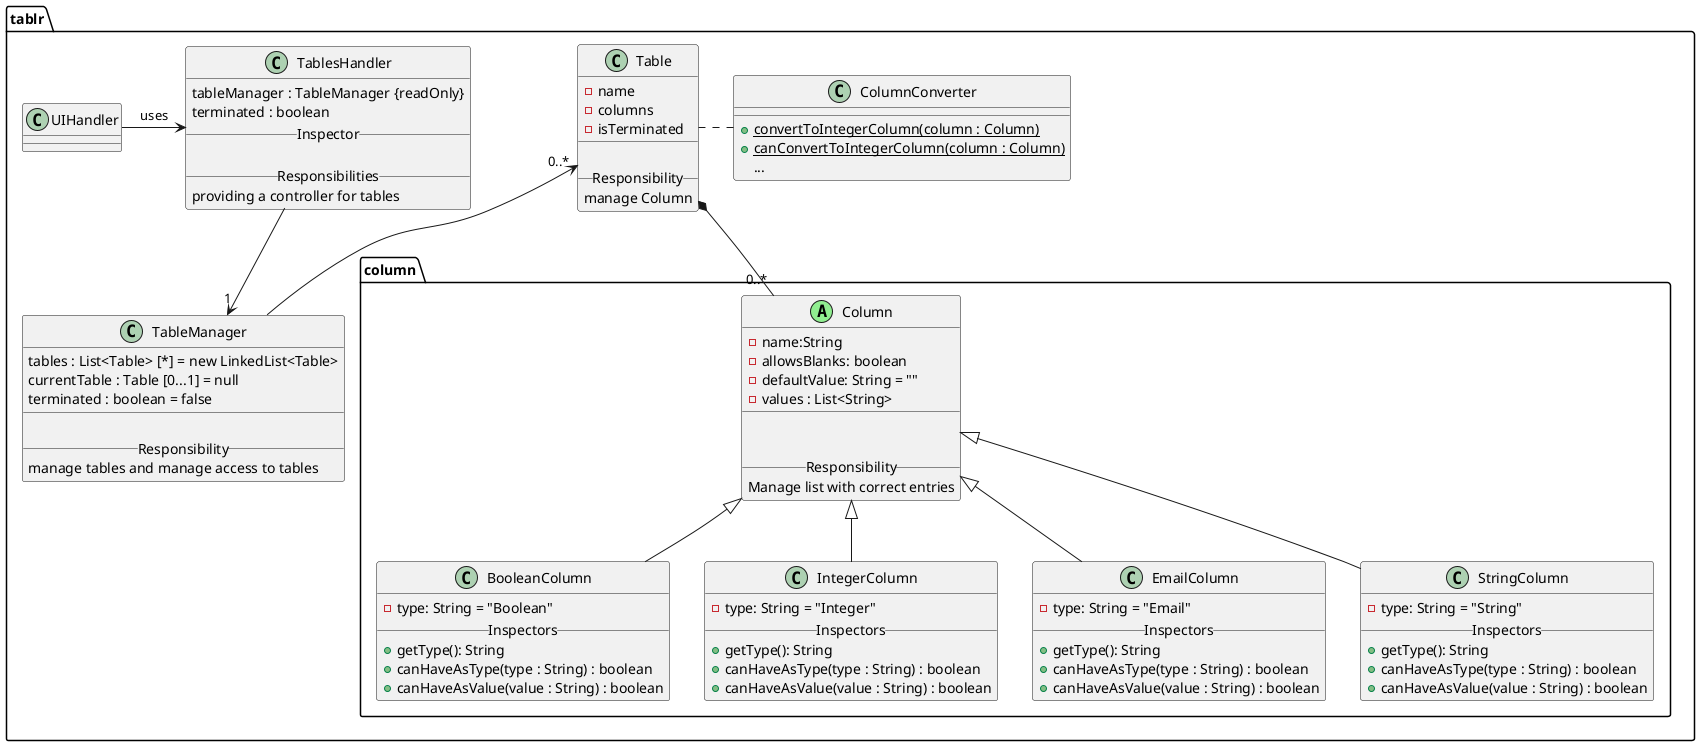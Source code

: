 @startuml

package "tablr" {

    class ColumnConverter{
        ____
        +convertToIntegerColumn(column : Column) {static}
        +canConvertToIntegerColumn(column : Column) {static}
        ...
    }
    ColumnConverter -left...- Table

    UIHandler -> TablesHandler : uses

    class TablesHandler{
        tableManager : TableManager {readOnly}
        terminated : boolean
        __Inspector__

        __Responsibilities__
        providing a controller for tables
    }


    class TableManager{
        tables : List<Table> [*] = new LinkedList<Table>
        currentTable : Table [0...1] = null
        terminated : boolean = false
        __

        __Responsibility__
        manage tables and manage access to tables
    }

    Table "0..*" <-- TableManager
    TablesHandler --> "1" TableManager




    class Table{
        -name
        -columns
        -isTerminated
        __

        __Responsibility__
        manage Column
    }

    package "column" {

        Column <|-- BooleanColumn
        Column <|-- IntegerColumn
        Column <|-- EmailColumn
        Column <|-- StringColumn

        class Column <<(A, lightgreen)>>{
            -name:String
            -allowsBlanks: boolean
            -defaultValue: String = ""
            -values : List<String>
            __


        __Responsibility__
        Manage list with correct entries
        }

        Table *-- "0..*" Column

        class BooleanColumn{
            -type: String = "Boolean"
            __Inspectors__
            +getType(): String
            +canHaveAsType(type : String) : boolean
            +canHaveAsValue(value : String) : boolean
        }
        class StringColumn{
            -type: String = "String"
            __Inspectors__
            +getType(): String
            +canHaveAsType(type : String) : boolean
            +canHaveAsValue(value : String) : boolean
        }
        class EmailColumn{
            -type: String = "Email"
            __Inspectors__
            +getType(): String
            +canHaveAsType(type : String) : boolean
            +canHaveAsValue(value : String) : boolean
        }
        class IntegerColumn{
            -type: String = "Integer"
            __Inspectors__
            +getType(): String
            +canHaveAsType(type : String) : boolean
            +canHaveAsValue(value : String) : boolean
        }


    }

@enduml